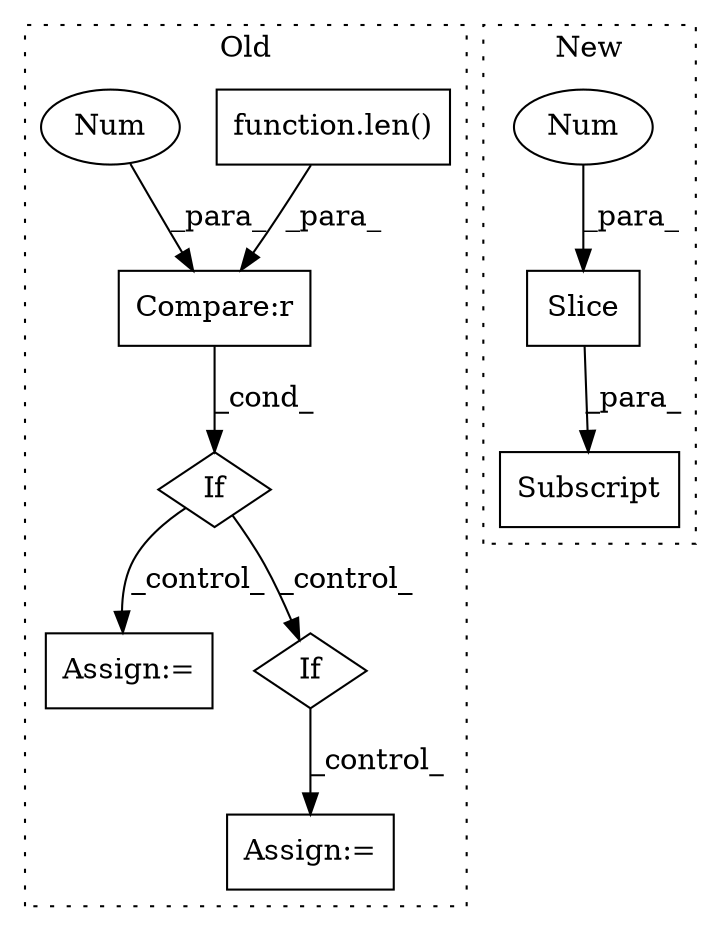 digraph G {
subgraph cluster0 {
1 [label="function.len()" a="75" s="2251,2262" l="4,1" shape="box"];
5 [label="Compare:r" a="40" s="2251" l="17" shape="box"];
6 [label="Num" a="76" s="2267" l="1" shape="ellipse"];
7 [label="If" a="96" s="2248" l="3" shape="diamond"];
8 [label="Assign:=" a="68" s="2671" l="3" shape="box"];
9 [label="Assign:=" a="68" s="2283" l="15" shape="box"];
10 [label="If" a="96" s="2633" l="3" shape="diamond"];
label = "Old";
style="dotted";
}
subgraph cluster1 {
2 [label="Slice" a="80" s="2015" l="3" shape="box"];
3 [label="Num" a="76" s="2016" l="2" shape="ellipse"];
4 [label="Subscript" a="63" s="2003,0" l="16,0" shape="box"];
label = "New";
style="dotted";
}
1 -> 5 [label="_para_"];
2 -> 4 [label="_para_"];
3 -> 2 [label="_para_"];
5 -> 7 [label="_cond_"];
6 -> 5 [label="_para_"];
7 -> 9 [label="_control_"];
7 -> 10 [label="_control_"];
10 -> 8 [label="_control_"];
}
